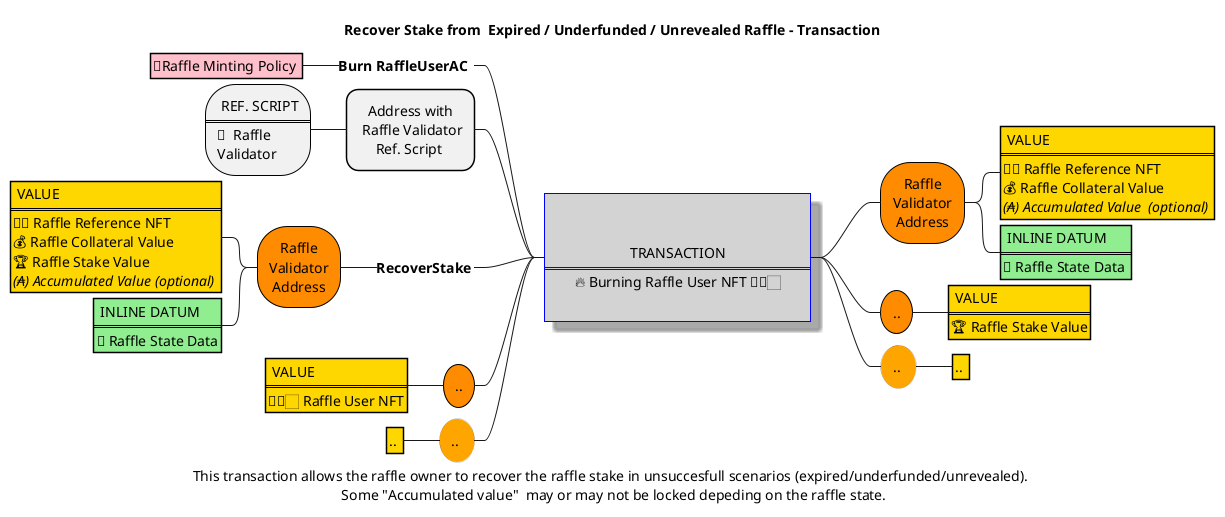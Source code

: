 @startmindmap Mindmap-RecoverStake


<style>
mindmapDiagram {
    node   {
        LineColor black
        Padding 12
        Margin 3
        HorizontalAlignment center
        .mandatory {
            BackgroundColor darkorange
            RoundCorner 60
            MaximumWidth 100
            LineThickness 1
        }
        .opt {
            BackgroundColor orange
            RoundCorner 60
            LineThickness 0
        }
        .datum {
            HorizontalAlignment left
            RoundCorner 0
            BackgroundColor lightgreen
            Padding 3
        }
        .ref {
            HorizontalAlignment left
            RoundCorner 60
            MaximumWidth 100
            LineThickness 1
        }
        .value {
            HorizontalAlignment left
            RoundCorner 0
            BackgroundColor gold
            Padding 3
        }
        .minting {
            HorizontalAlignment left
            RoundCorner 0
            BackgroundColor pink
            Padding 3
        }
    }

    rootNode {
        Padding 30
        Margin 20
        LineColor blue
        BackgroundColor lightgrey
        LineThickness 1.0
        RoundCorner 0
        Shadowing 10.0
    }
}
</style>


title Recover Stake from  Expired / Underfunded / Unrevealed Raffle - Transaction
caption  This transaction allows the raffle owner to recover the raffle stake in unsuccesfull scenarios (expired/underfunded/unrevealed). \n Some "Accumulated value"  may or may not be locked depeding on the raffle state.

' 🔥
' 🎫
' 🎟️
'🏆
'🔗
' 

*:
TRANSACTION
====
🔥 Burning Raffle User NFT 🎫👦🏻;



left side
**_  **Burn RaffleUserAC **
*** 📜Raffle Minting Policy <<minting>>
** Address with\n Raffle Validator\nRef. Script 
***: REF. SCRIPT
====
🧾  Raffle Validator ; <<ref>>

**_  **RecoverStake**
*** Raffle Validator \nAddress <<mandatory>>
****: VALUE
====
🎫🔗 Raffle Reference NFT
💰 Raffle Collateral Value 
🏆 Raffle Stake Value
<i>(₳) Accumulated Value (optional)</i> ; <<value>>
****: INLINE DATUM
====
📝 Raffle State Data; <<datum>>

** .. <<mandatory>>
***: VALUE
====
🎫👦🏻 Raffle User NFT;<<value>>

** .. <<opt>>
*** .. <<value>>

right side

** Raffle Validator \nAddress <<mandatory>>
***: VALUE
====
🎫🔗 Raffle Reference NFT
💰 Raffle Collateral Value 
<i>(₳) Accumulated Value  (optional)</i> ; <<value>>
***: INLINE DATUM
====
📝 Raffle State Data ; <<datum>>

** .. <<mandatory>>
***: VALUE
====
🏆 Raffle Stake Value; <<value>>

** .. <<opt>>
*** .. <<value>>





' legend
'  burning 🔥
'  minting 🔨
'  datum  📝
'  ticket user NFT 🎫👦🏻
'  ticket reference NFT 🎫🔗
'  raffle user NFT 🎟️👦🏻
'  raffle reference NFT 🎟️🔗

'🏆💰🧾📜📃
' end legend




@endmindmap
